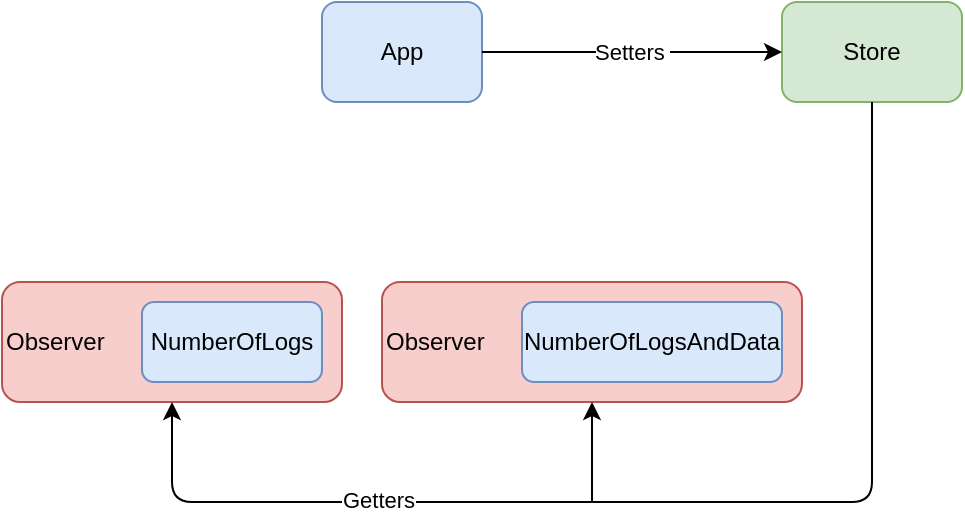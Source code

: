 <mxfile version="13.7.9" type="device"><diagram id="2phehmiyAS50RyIBjHH7" name="Página-1"><mxGraphModel dx="794" dy="550" grid="1" gridSize="10" guides="1" tooltips="1" connect="1" arrows="1" fold="1" page="1" pageScale="1" pageWidth="827" pageHeight="1169" math="0" shadow="0"><root><mxCell id="0"/><mxCell id="1" parent="0"/><mxCell id="yx8kpMBix82xe0OufU9B-1" value="App" style="rounded=1;whiteSpace=wrap;html=1;fillColor=#dae8fc;strokeColor=#6c8ebf;" vertex="1" parent="1"><mxGeometry x="320" y="140" width="80" height="50" as="geometry"/></mxCell><mxCell id="yx8kpMBix82xe0OufU9B-3" value="Observer" style="rounded=1;whiteSpace=wrap;html=1;fillColor=#f8cecc;strokeColor=#b85450;align=left;" vertex="1" parent="1"><mxGeometry x="350" y="280" width="210" height="60" as="geometry"/></mxCell><mxCell id="yx8kpMBix82xe0OufU9B-4" value="Observer" style="rounded=1;whiteSpace=wrap;html=1;fillColor=#f8cecc;strokeColor=#b85450;align=left;" vertex="1" parent="1"><mxGeometry x="160" y="280" width="170" height="60" as="geometry"/></mxCell><mxCell id="yx8kpMBix82xe0OufU9B-5" value="NumberOfLogs" style="rounded=1;whiteSpace=wrap;html=1;fillColor=#dae8fc;strokeColor=#6c8ebf;" vertex="1" parent="1"><mxGeometry x="230" y="290" width="90" height="40" as="geometry"/></mxCell><mxCell id="yx8kpMBix82xe0OufU9B-6" value="NumberOfLogsAndData" style="rounded=1;whiteSpace=wrap;html=1;fillColor=#dae8fc;strokeColor=#6c8ebf;" vertex="1" parent="1"><mxGeometry x="420" y="290" width="130" height="40" as="geometry"/></mxCell><mxCell id="yx8kpMBix82xe0OufU9B-8" value="Store" style="rounded=1;whiteSpace=wrap;html=1;fillColor=#d5e8d4;strokeColor=#82b366;" vertex="1" parent="1"><mxGeometry x="550" y="140" width="90" height="50" as="geometry"/></mxCell><mxCell id="yx8kpMBix82xe0OufU9B-9" value="Setters&amp;nbsp;" style="endArrow=classic;html=1;exitX=1;exitY=0.5;exitDx=0;exitDy=0;entryX=0;entryY=0.5;entryDx=0;entryDy=0;" edge="1" parent="1" source="yx8kpMBix82xe0OufU9B-1" target="yx8kpMBix82xe0OufU9B-8"><mxGeometry width="50" height="50" relative="1" as="geometry"><mxPoint x="380" y="310" as="sourcePoint"/><mxPoint x="430" y="260" as="targetPoint"/></mxGeometry></mxCell><mxCell id="yx8kpMBix82xe0OufU9B-10" value="" style="endArrow=none;html=1;exitX=0.5;exitY=1;exitDx=0;exitDy=0;entryX=0.5;entryY=1;entryDx=0;entryDy=0;startArrow=classic;startFill=1;endFill=0;" edge="1" parent="1" source="yx8kpMBix82xe0OufU9B-4" target="yx8kpMBix82xe0OufU9B-8"><mxGeometry width="50" height="50" relative="1" as="geometry"><mxPoint x="380" y="310" as="sourcePoint"/><mxPoint x="430" y="260" as="targetPoint"/><Array as="points"><mxPoint x="245" y="390"/><mxPoint x="410" y="390"/><mxPoint x="595" y="390"/></Array></mxGeometry></mxCell><mxCell id="yx8kpMBix82xe0OufU9B-12" value="Getters" style="edgeLabel;html=1;align=center;verticalAlign=middle;resizable=0;points=[];" vertex="1" connectable="0" parent="yx8kpMBix82xe0OufU9B-10"><mxGeometry x="-0.49" y="1" relative="1" as="geometry"><mxPoint as="offset"/></mxGeometry></mxCell><mxCell id="yx8kpMBix82xe0OufU9B-11" value="" style="endArrow=classic;html=1;entryX=0.5;entryY=1;entryDx=0;entryDy=0;endFill=1;" edge="1" parent="1" target="yx8kpMBix82xe0OufU9B-3"><mxGeometry width="50" height="50" relative="1" as="geometry"><mxPoint x="455" y="390" as="sourcePoint"/><mxPoint x="430" y="260" as="targetPoint"/></mxGeometry></mxCell></root></mxGraphModel></diagram></mxfile>